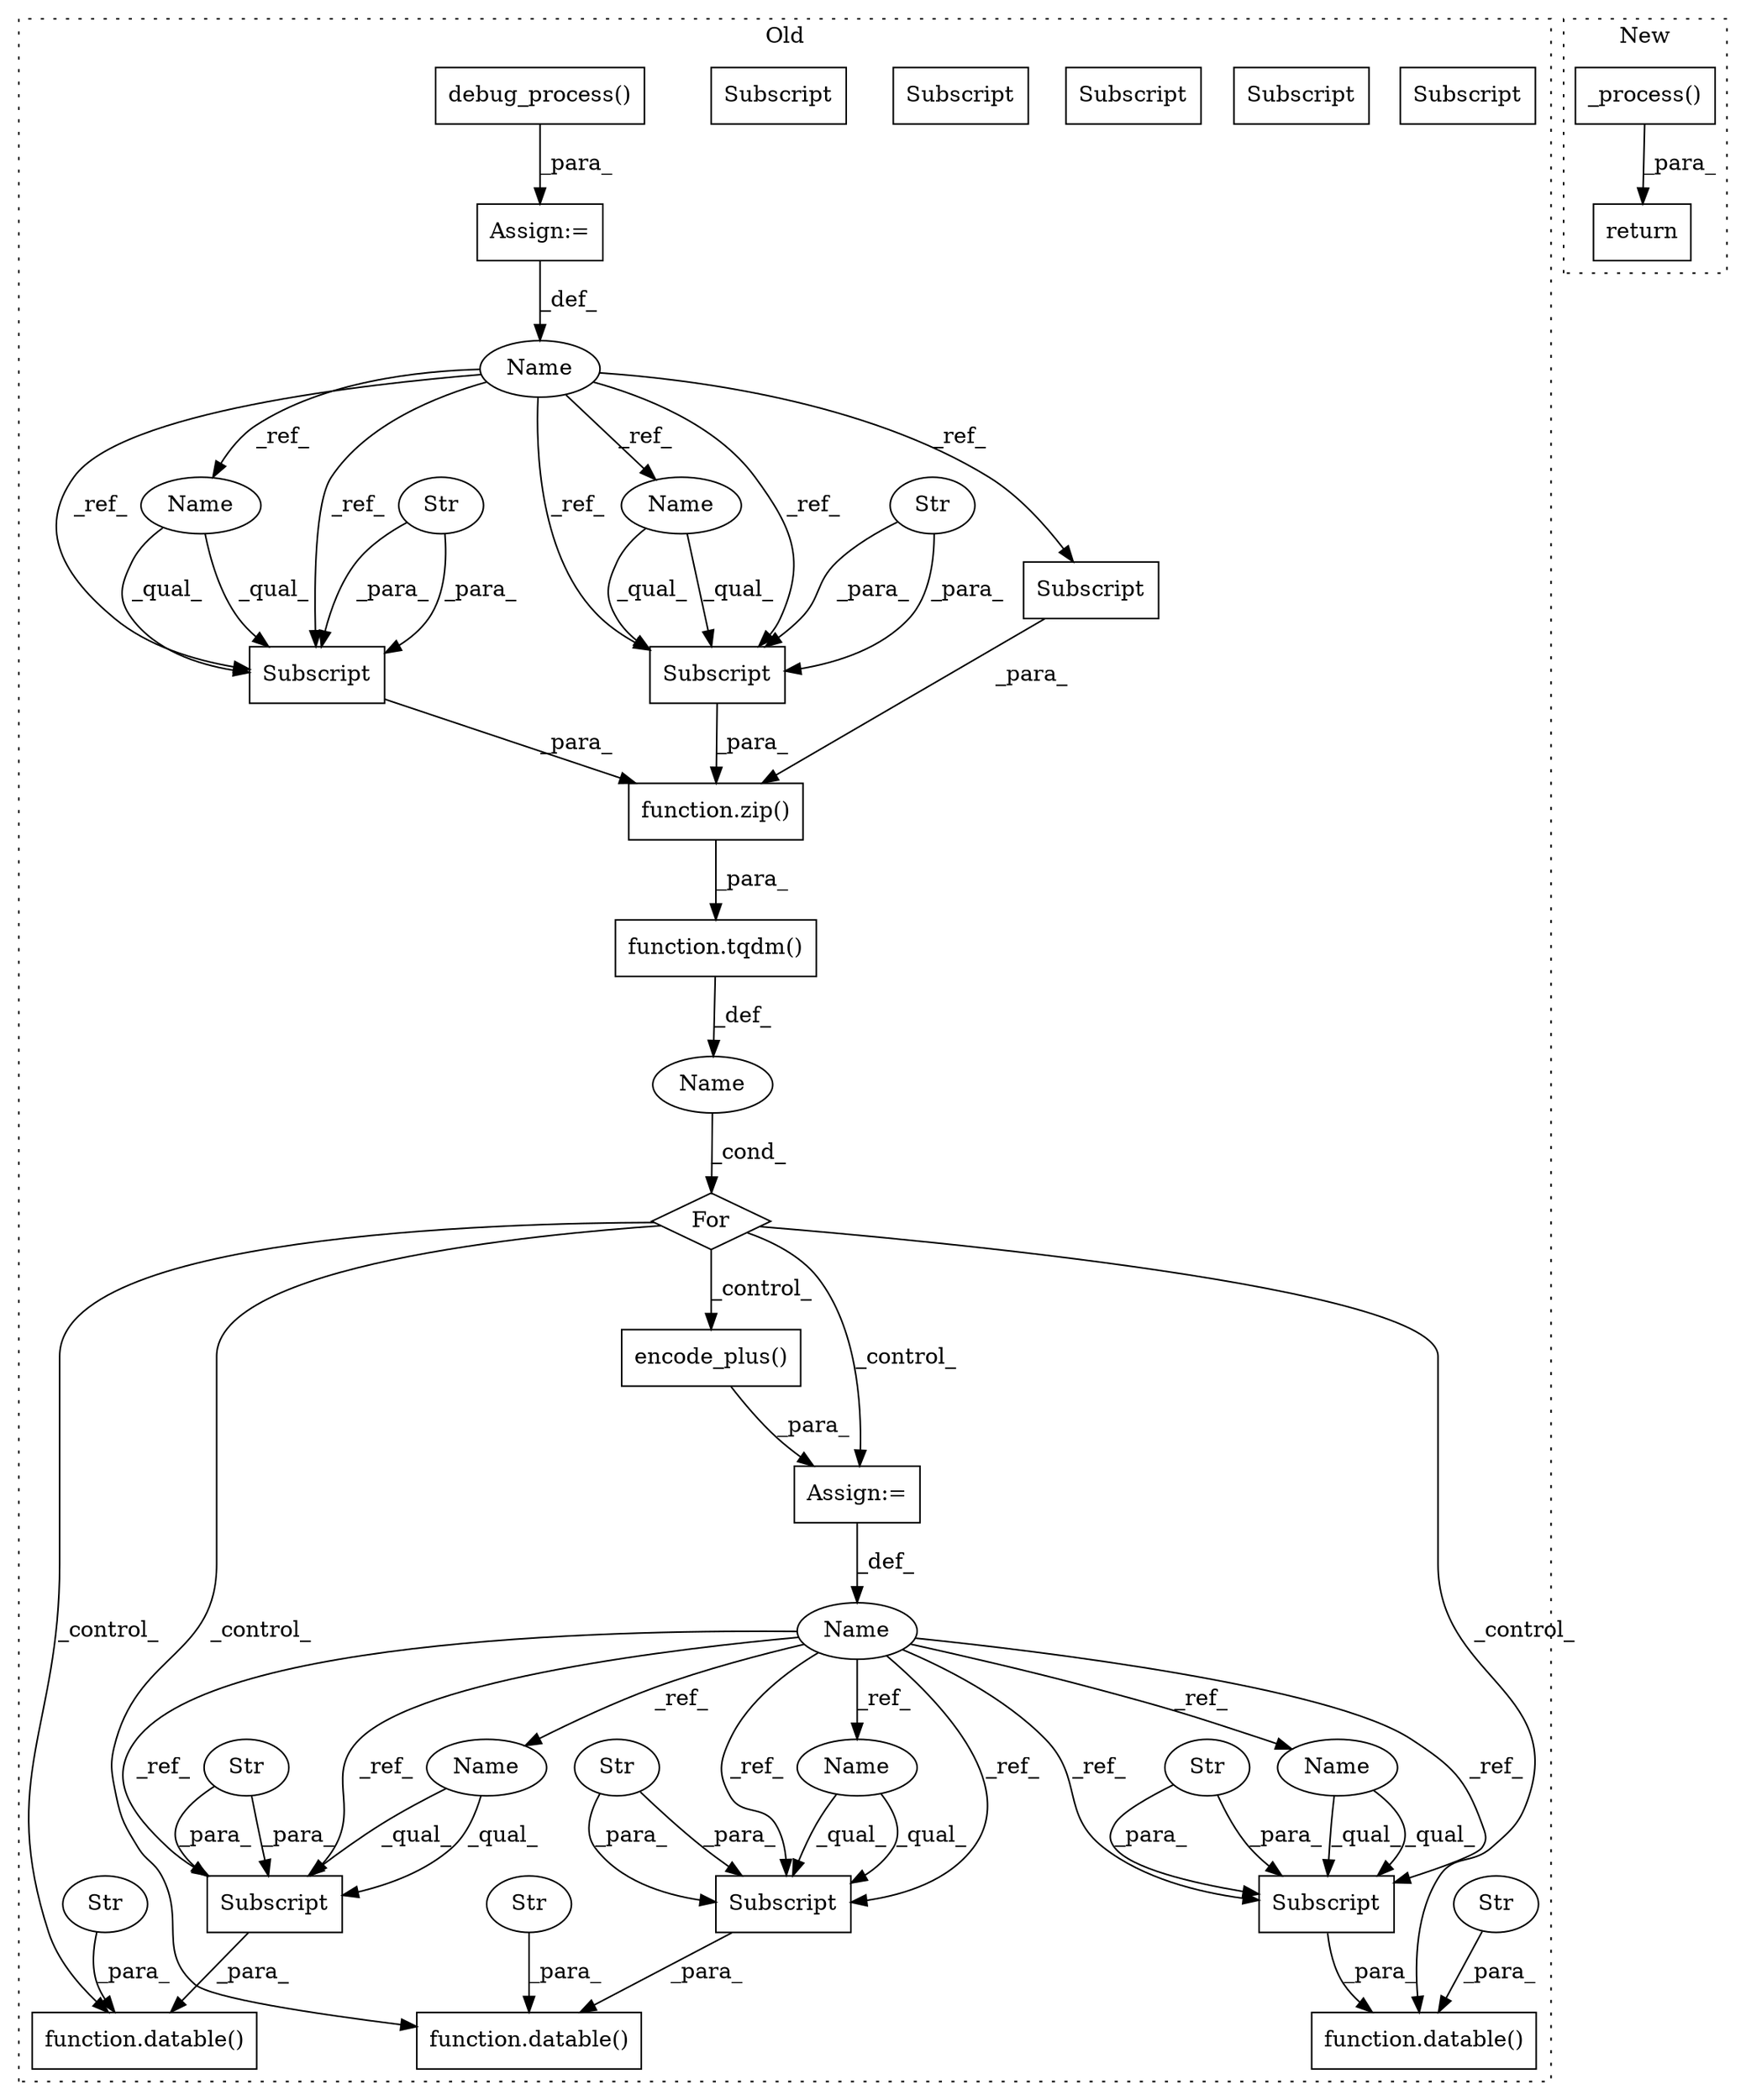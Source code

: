digraph G {
subgraph cluster0 {
1 [label="For" a="107" s="1065,1233" l="4,14" shape="diamond"];
3 [label="Name" a="87" s="1089" l="5" shape="ellipse"];
4 [label="Assign:=" a="68" s="1261" l="3" shape="box"];
5 [label="function.tqdm()" a="75" s="1098,1157" l="5,76" shape="box"];
6 [label="function.zip()" a="75" s="1103,1156" l="4,1" shape="box"];
7 [label="Subscript" a="63" s="1125,0" l="16,0" shape="box"];
8 [label="Str" a="66" s="1130" l="10" shape="ellipse"];
9 [label="Subscript" a="63" s="1107,0" l="16,0" shape="box"];
10 [label="Str" a="66" s="1112" l="10" shape="ellipse"];
11 [label="encode_plus()" a="75" s="1264" l="391" shape="box"];
13 [label="function.datable()" a="75" s="1802,1860" l="8,1" shape="box"];
14 [label="Name" a="87" s="1247" l="14" shape="ellipse"];
15 [label="Subscript" a="63" s="1828,0" l="32,0" shape="box"];
16 [label="Str" a="66" s="1843" l="16" shape="ellipse"];
17 [label="Subscript" a="63" s="1689,0" l="27,0" shape="box"];
18 [label="Str" a="66" s="1810" l="16" shape="ellipse"];
19 [label="Subscript" a="63" s="1756,0" l="32,0" shape="box"];
20 [label="Str" a="66" s="1704" l="11" shape="ellipse"];
21 [label="Str" a="66" s="1771" l="16" shape="ellipse"];
22 [label="function.datable()" a="75" s="1730,1788" l="8,1" shape="box"];
23 [label="Str" a="66" s="1738" l="16" shape="ellipse"];
24 [label="function.datable()" a="75" s="1668,1716" l="8,1" shape="box"];
25 [label="Str" a="66" s="1676" l="11" shape="ellipse"];
26 [label="debug_process()" a="75" s="996,1019" l="19,1" shape="box"];
27 [label="Name" a="87" s="989" l="4" shape="ellipse"];
28 [label="Assign:=" a="68" s="993" l="3" shape="box"];
29 [label="Subscript" a="63" s="1125,0" l="16,0" shape="box"];
30 [label="Name" a="87" s="1107" l="4" shape="ellipse"];
31 [label="Name" a="87" s="1125" l="4" shape="ellipse"];
32 [label="Subscript" a="63" s="1107,0" l="16,0" shape="box"];
33 [label="Subscript" a="63" s="1143,0" l="13,0" shape="box"];
34 [label="Name" a="87" s="1828" l="14" shape="ellipse"];
35 [label="Subscript" a="63" s="1828,0" l="32,0" shape="box"];
36 [label="Name" a="87" s="1689" l="14" shape="ellipse"];
37 [label="Subscript" a="63" s="1756,0" l="32,0" shape="box"];
38 [label="Name" a="87" s="1756" l="14" shape="ellipse"];
39 [label="Subscript" a="63" s="1689,0" l="27,0" shape="box"];
label = "Old";
style="dotted";
}
subgraph cluster1 {
2 [label="_process()" a="75" s="1965,1983" l="14,1" shape="box"];
12 [label="return" a="93" s="1958" l="7" shape="box"];
label = "New";
style="dotted";
}
1 -> 24 [label="_control_"];
1 -> 11 [label="_control_"];
1 -> 4 [label="_control_"];
1 -> 13 [label="_control_"];
1 -> 22 [label="_control_"];
2 -> 12 [label="_para_"];
3 -> 1 [label="_cond_"];
4 -> 14 [label="_def_"];
5 -> 3 [label="_def_"];
6 -> 5 [label="_para_"];
8 -> 29 [label="_para_"];
8 -> 29 [label="_para_"];
10 -> 32 [label="_para_"];
10 -> 32 [label="_para_"];
11 -> 4 [label="_para_"];
14 -> 37 [label="_ref_"];
14 -> 37 [label="_ref_"];
14 -> 36 [label="_ref_"];
14 -> 35 [label="_ref_"];
14 -> 35 [label="_ref_"];
14 -> 38 [label="_ref_"];
14 -> 39 [label="_ref_"];
14 -> 39 [label="_ref_"];
14 -> 34 [label="_ref_"];
16 -> 35 [label="_para_"];
16 -> 35 [label="_para_"];
18 -> 13 [label="_para_"];
20 -> 39 [label="_para_"];
20 -> 39 [label="_para_"];
21 -> 37 [label="_para_"];
21 -> 37 [label="_para_"];
23 -> 22 [label="_para_"];
25 -> 24 [label="_para_"];
26 -> 28 [label="_para_"];
27 -> 30 [label="_ref_"];
27 -> 32 [label="_ref_"];
27 -> 29 [label="_ref_"];
27 -> 29 [label="_ref_"];
27 -> 32 [label="_ref_"];
27 -> 33 [label="_ref_"];
27 -> 31 [label="_ref_"];
28 -> 27 [label="_def_"];
29 -> 6 [label="_para_"];
30 -> 32 [label="_qual_"];
30 -> 32 [label="_qual_"];
31 -> 29 [label="_qual_"];
31 -> 29 [label="_qual_"];
32 -> 6 [label="_para_"];
33 -> 6 [label="_para_"];
34 -> 35 [label="_qual_"];
34 -> 35 [label="_qual_"];
35 -> 13 [label="_para_"];
36 -> 39 [label="_qual_"];
36 -> 39 [label="_qual_"];
37 -> 22 [label="_para_"];
38 -> 37 [label="_qual_"];
38 -> 37 [label="_qual_"];
39 -> 24 [label="_para_"];
}